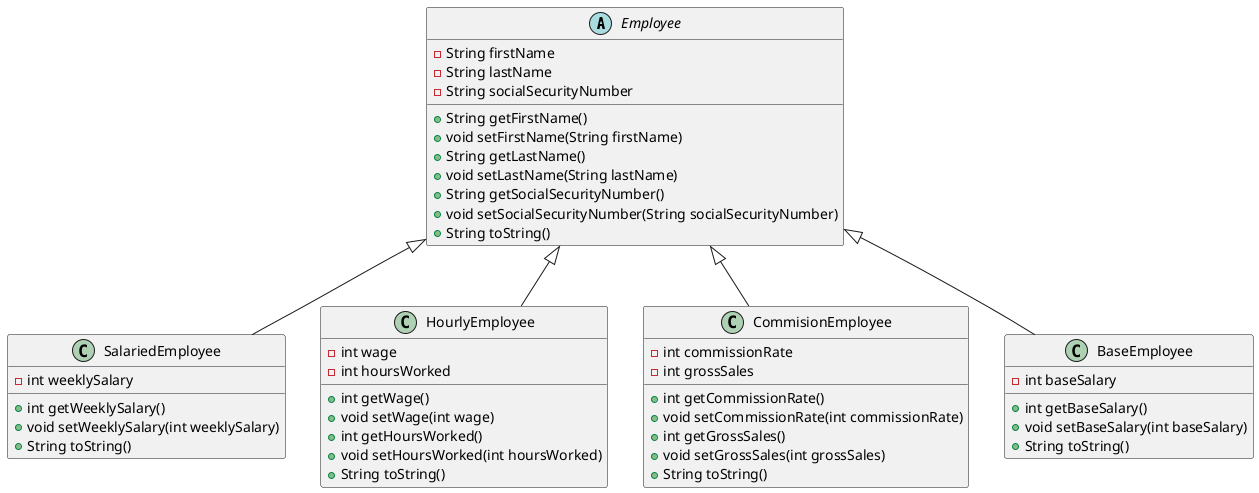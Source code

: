 @startuml

abstract class Employee {
    - String firstName
    - String lastName
    - String socialSecurityNumber
    + String getFirstName()
    + void setFirstName(String firstName)
    + String getLastName()
    + void setLastName(String lastName)
    + String getSocialSecurityNumber()
    + void setSocialSecurityNumber(String socialSecurityNumber)
    + String toString()
}

class SalariedEmployee {
    - int weeklySalary
    + int getWeeklySalary()
    + void setWeeklySalary(int weeklySalary)
    + String toString()
}

class HourlyEmployee {
    - int wage
    - int hoursWorked
    + int getWage()
    + void setWage(int wage)
    + int getHoursWorked()
    + void setHoursWorked(int hoursWorked)
    + String toString()
}

class CommisionEmployee {
    - int commissionRate
    - int grossSales
    + int getCommissionRate()
    + void setCommissionRate(int commissionRate)
    + int getGrossSales()
    + void setGrossSales(int grossSales)
    + String toString()
}

class BaseEmployee {
    - int baseSalary
    + int getBaseSalary()
    + void setBaseSalary(int baseSalary)
    + String toString()
}

Employee <|-- SalariedEmployee
Employee <|-- HourlyEmployee
Employee <|-- CommisionEmployee
Employee <|-- BaseEmployee

@enduml